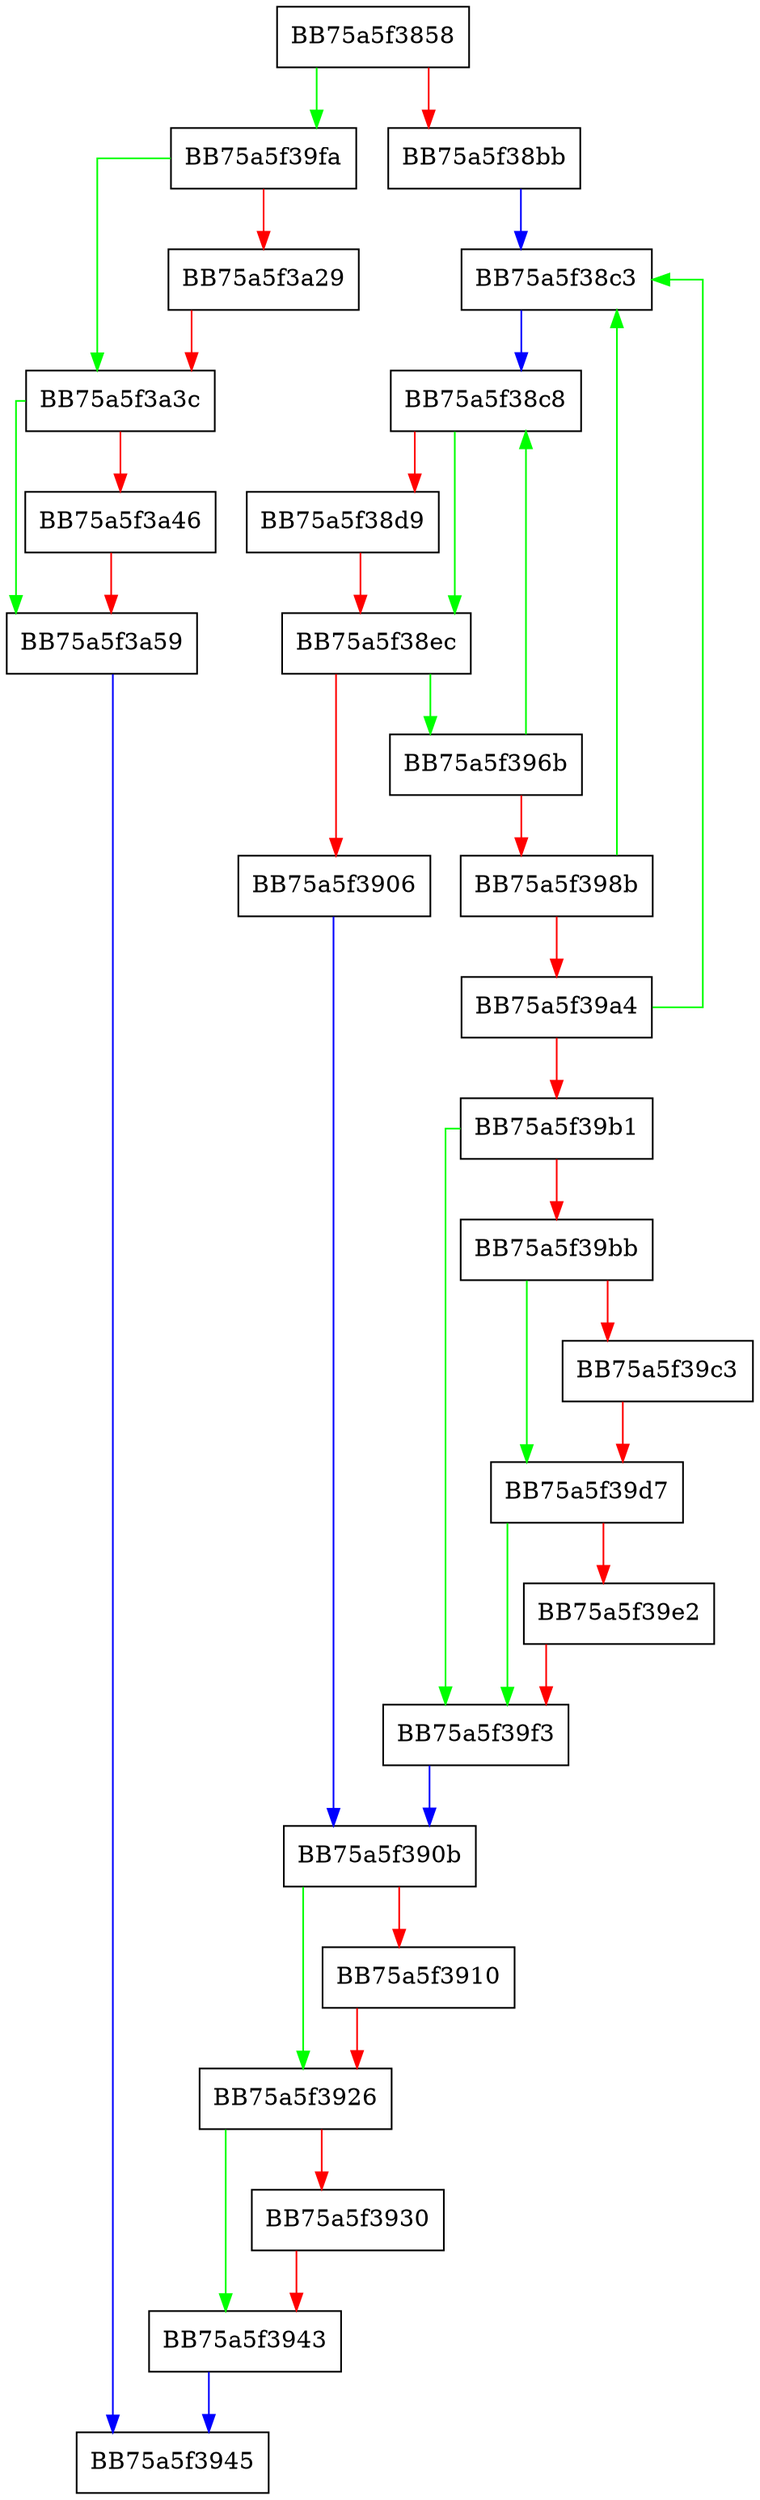 digraph _get_graphics_adapter {
  node [shape="box"];
  graph [splines=ortho];
  BB75a5f3858 -> BB75a5f39fa [color="green"];
  BB75a5f3858 -> BB75a5f38bb [color="red"];
  BB75a5f38bb -> BB75a5f38c3 [color="blue"];
  BB75a5f38c3 -> BB75a5f38c8 [color="blue"];
  BB75a5f38c8 -> BB75a5f38ec [color="green"];
  BB75a5f38c8 -> BB75a5f38d9 [color="red"];
  BB75a5f38d9 -> BB75a5f38ec [color="red"];
  BB75a5f38ec -> BB75a5f396b [color="green"];
  BB75a5f38ec -> BB75a5f3906 [color="red"];
  BB75a5f3906 -> BB75a5f390b [color="blue"];
  BB75a5f390b -> BB75a5f3926 [color="green"];
  BB75a5f390b -> BB75a5f3910 [color="red"];
  BB75a5f3910 -> BB75a5f3926 [color="red"];
  BB75a5f3926 -> BB75a5f3943 [color="green"];
  BB75a5f3926 -> BB75a5f3930 [color="red"];
  BB75a5f3930 -> BB75a5f3943 [color="red"];
  BB75a5f3943 -> BB75a5f3945 [color="blue"];
  BB75a5f396b -> BB75a5f38c8 [color="green"];
  BB75a5f396b -> BB75a5f398b [color="red"];
  BB75a5f398b -> BB75a5f38c3 [color="green"];
  BB75a5f398b -> BB75a5f39a4 [color="red"];
  BB75a5f39a4 -> BB75a5f38c3 [color="green"];
  BB75a5f39a4 -> BB75a5f39b1 [color="red"];
  BB75a5f39b1 -> BB75a5f39f3 [color="green"];
  BB75a5f39b1 -> BB75a5f39bb [color="red"];
  BB75a5f39bb -> BB75a5f39d7 [color="green"];
  BB75a5f39bb -> BB75a5f39c3 [color="red"];
  BB75a5f39c3 -> BB75a5f39d7 [color="red"];
  BB75a5f39d7 -> BB75a5f39f3 [color="green"];
  BB75a5f39d7 -> BB75a5f39e2 [color="red"];
  BB75a5f39e2 -> BB75a5f39f3 [color="red"];
  BB75a5f39f3 -> BB75a5f390b [color="blue"];
  BB75a5f39fa -> BB75a5f3a3c [color="green"];
  BB75a5f39fa -> BB75a5f3a29 [color="red"];
  BB75a5f3a29 -> BB75a5f3a3c [color="red"];
  BB75a5f3a3c -> BB75a5f3a59 [color="green"];
  BB75a5f3a3c -> BB75a5f3a46 [color="red"];
  BB75a5f3a46 -> BB75a5f3a59 [color="red"];
  BB75a5f3a59 -> BB75a5f3945 [color="blue"];
}